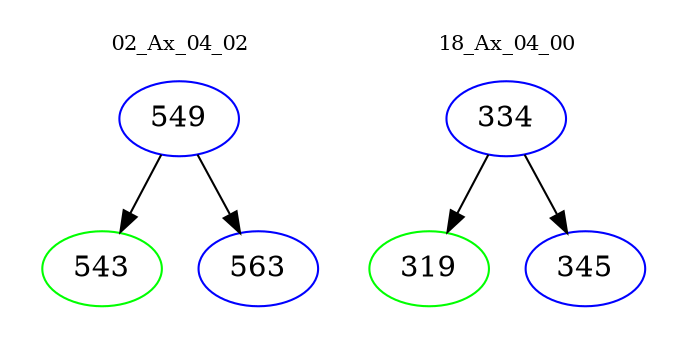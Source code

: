 digraph{
subgraph cluster_0 {
color = white
label = "02_Ax_04_02";
fontsize=10;
T0_549 [label="549", color="blue"]
T0_549 -> T0_543 [color="black"]
T0_543 [label="543", color="green"]
T0_549 -> T0_563 [color="black"]
T0_563 [label="563", color="blue"]
}
subgraph cluster_1 {
color = white
label = "18_Ax_04_00";
fontsize=10;
T1_334 [label="334", color="blue"]
T1_334 -> T1_319 [color="black"]
T1_319 [label="319", color="green"]
T1_334 -> T1_345 [color="black"]
T1_345 [label="345", color="blue"]
}
}
